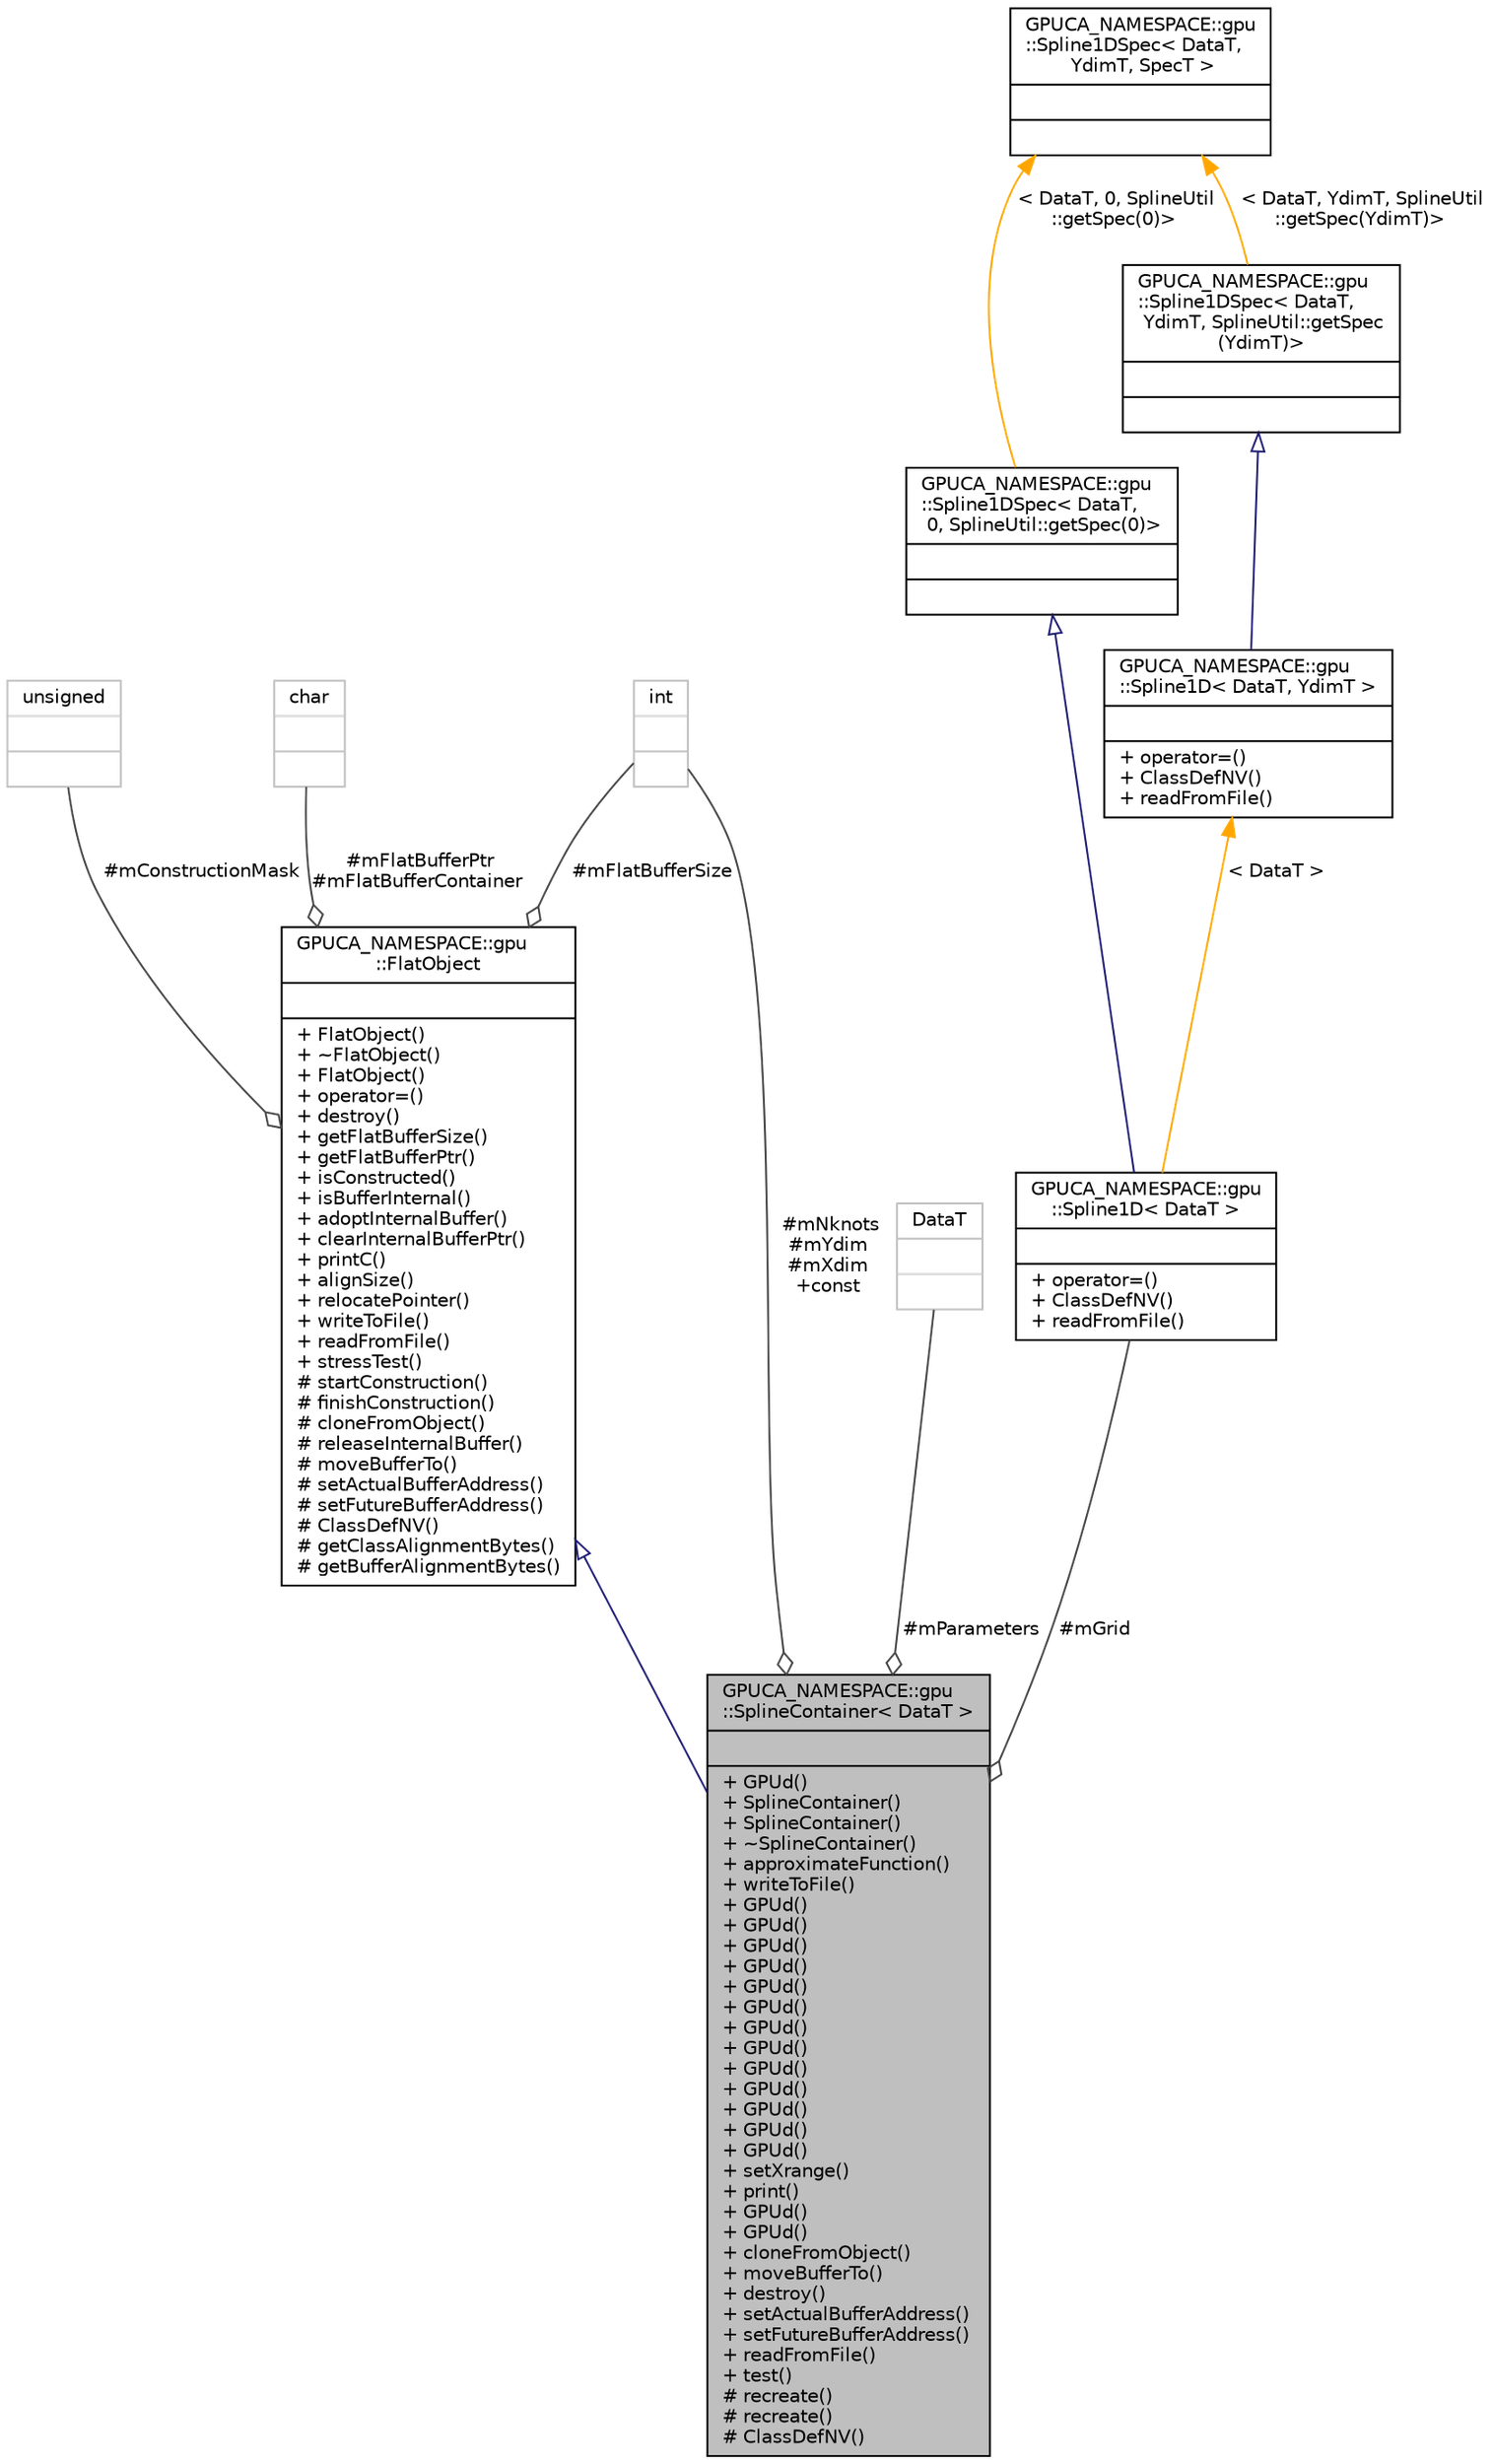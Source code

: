 digraph "GPUCA_NAMESPACE::gpu::SplineContainer&lt; DataT &gt;"
{
 // INTERACTIVE_SVG=YES
  bgcolor="transparent";
  edge [fontname="Helvetica",fontsize="10",labelfontname="Helvetica",labelfontsize="10"];
  node [fontname="Helvetica",fontsize="10",shape=record];
  Node5 [label="{GPUCA_NAMESPACE::gpu\l::SplineContainer\< DataT \>\n||+ GPUd()\l+ SplineContainer()\l+ SplineContainer()\l+ ~SplineContainer()\l+ approximateFunction()\l+ writeToFile()\l+ GPUd()\l+ GPUd()\l+ GPUd()\l+ GPUd()\l+ GPUd()\l+ GPUd()\l+ GPUd()\l+ GPUd()\l+ GPUd()\l+ GPUd()\l+ GPUd()\l+ GPUd()\l+ GPUd()\l+ setXrange()\l+ print()\l+ GPUd()\l+ GPUd()\l+ cloneFromObject()\l+ moveBufferTo()\l+ destroy()\l+ setActualBufferAddress()\l+ setFutureBufferAddress()\l+ readFromFile()\l+ test()\l# recreate()\l# recreate()\l# ClassDefNV()\l}",height=0.2,width=0.4,color="black", fillcolor="grey75", style="filled", fontcolor="black"];
  Node6 -> Node5 [dir="back",color="midnightblue",fontsize="10",style="solid",arrowtail="onormal",fontname="Helvetica"];
  Node6 [label="{GPUCA_NAMESPACE::gpu\l::FlatObject\n||+ FlatObject()\l+ ~FlatObject()\l+ FlatObject()\l+ operator=()\l+ destroy()\l+ getFlatBufferSize()\l+ getFlatBufferPtr()\l+ isConstructed()\l+ isBufferInternal()\l+ adoptInternalBuffer()\l+ clearInternalBufferPtr()\l+ printC()\l+ alignSize()\l+ relocatePointer()\l+ writeToFile()\l+ readFromFile()\l+ stressTest()\l# startConstruction()\l# finishConstruction()\l# cloneFromObject()\l# releaseInternalBuffer()\l# moveBufferTo()\l# setActualBufferAddress()\l# setFutureBufferAddress()\l# ClassDefNV()\l# getClassAlignmentBytes()\l# getBufferAlignmentBytes()\l}",height=0.2,width=0.4,color="black",URL="$dc/d5e/classGPUCA__NAMESPACE_1_1gpu_1_1FlatObject.html",tooltip="GPUCA_GPUCODE. "];
  Node7 -> Node6 [color="grey25",fontsize="10",style="solid",label=" #mFlatBufferPtr\n#mFlatBufferContainer" ,arrowhead="odiamond",fontname="Helvetica"];
  Node7 [label="{char\n||}",height=0.2,width=0.4,color="grey75"];
  Node8 -> Node6 [color="grey25",fontsize="10",style="solid",label=" #mFlatBufferSize" ,arrowhead="odiamond",fontname="Helvetica"];
  Node8 [label="{int\n||}",height=0.2,width=0.4,color="grey75"];
  Node9 -> Node6 [color="grey25",fontsize="10",style="solid",label=" #mConstructionMask" ,arrowhead="odiamond",fontname="Helvetica"];
  Node9 [label="{unsigned\n||}",height=0.2,width=0.4,color="grey75"];
  Node10 -> Node5 [color="grey25",fontsize="10",style="solid",label=" #mParameters" ,arrowhead="odiamond",fontname="Helvetica"];
  Node10 [label="{DataT\n||}",height=0.2,width=0.4,color="grey75"];
  Node11 -> Node5 [color="grey25",fontsize="10",style="solid",label=" #mGrid" ,arrowhead="odiamond",fontname="Helvetica"];
  Node11 [label="{GPUCA_NAMESPACE::gpu\l::Spline1D\< DataT \>\n||+ operator=()\l+ ClassDefNV()\l+ readFromFile()\l}",height=0.2,width=0.4,color="black",URL="$d0/d36/classGPUCA__NAMESPACE_1_1gpu_1_1Spline1D.html"];
  Node12 -> Node11 [dir="back",color="midnightblue",fontsize="10",style="solid",arrowtail="onormal",fontname="Helvetica"];
  Node12 [label="{GPUCA_NAMESPACE::gpu\l::Spline1DSpec\< DataT,\l 0, SplineUtil::getSpec(0)\>\n||}",height=0.2,width=0.4,color="black",URL="$db/d2c/classGPUCA__NAMESPACE_1_1gpu_1_1Spline1DSpec.html"];
  Node13 -> Node12 [dir="back",color="orange",fontsize="10",style="solid",label=" \< DataT, 0, SplineUtil\l::getSpec(0)\>" ,fontname="Helvetica"];
  Node13 [label="{GPUCA_NAMESPACE::gpu\l::Spline1DSpec\< DataT,\l YdimT, SpecT \>\n||}",height=0.2,width=0.4,color="black",URL="$db/d2c/classGPUCA__NAMESPACE_1_1gpu_1_1Spline1DSpec.html"];
  Node14 -> Node11 [dir="back",color="orange",fontsize="10",style="solid",label=" \< DataT \>" ,fontname="Helvetica"];
  Node14 [label="{GPUCA_NAMESPACE::gpu\l::Spline1D\< DataT, YdimT \>\n||+ operator=()\l+ ClassDefNV()\l+ readFromFile()\l}",height=0.2,width=0.4,color="black",URL="$d0/d36/classGPUCA__NAMESPACE_1_1gpu_1_1Spline1D.html"];
  Node15 -> Node14 [dir="back",color="midnightblue",fontsize="10",style="solid",arrowtail="onormal",fontname="Helvetica"];
  Node15 [label="{GPUCA_NAMESPACE::gpu\l::Spline1DSpec\< DataT,\l YdimT, SplineUtil::getSpec\l(YdimT)\>\n||}",height=0.2,width=0.4,color="black",URL="$db/d2c/classGPUCA__NAMESPACE_1_1gpu_1_1Spline1DSpec.html"];
  Node13 -> Node15 [dir="back",color="orange",fontsize="10",style="solid",label=" \< DataT, YdimT, SplineUtil\l::getSpec(YdimT)\>" ,fontname="Helvetica"];
  Node8 -> Node5 [color="grey25",fontsize="10",style="solid",label=" #mNknots\n#mYdim\n#mXdim\n+const" ,arrowhead="odiamond",fontname="Helvetica"];
}
